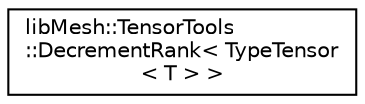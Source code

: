 digraph "Graphical Class Hierarchy"
{
  edge [fontname="Helvetica",fontsize="10",labelfontname="Helvetica",labelfontsize="10"];
  node [fontname="Helvetica",fontsize="10",shape=record];
  rankdir="LR";
  Node1 [label="libMesh::TensorTools\l::DecrementRank\< TypeTensor\l\< T \> \>",height=0.2,width=0.4,color="black", fillcolor="white", style="filled",URL="$structlibMesh_1_1TensorTools_1_1DecrementRank_3_01TypeTensor_3_01T_01_4_01_4.html"];
}
